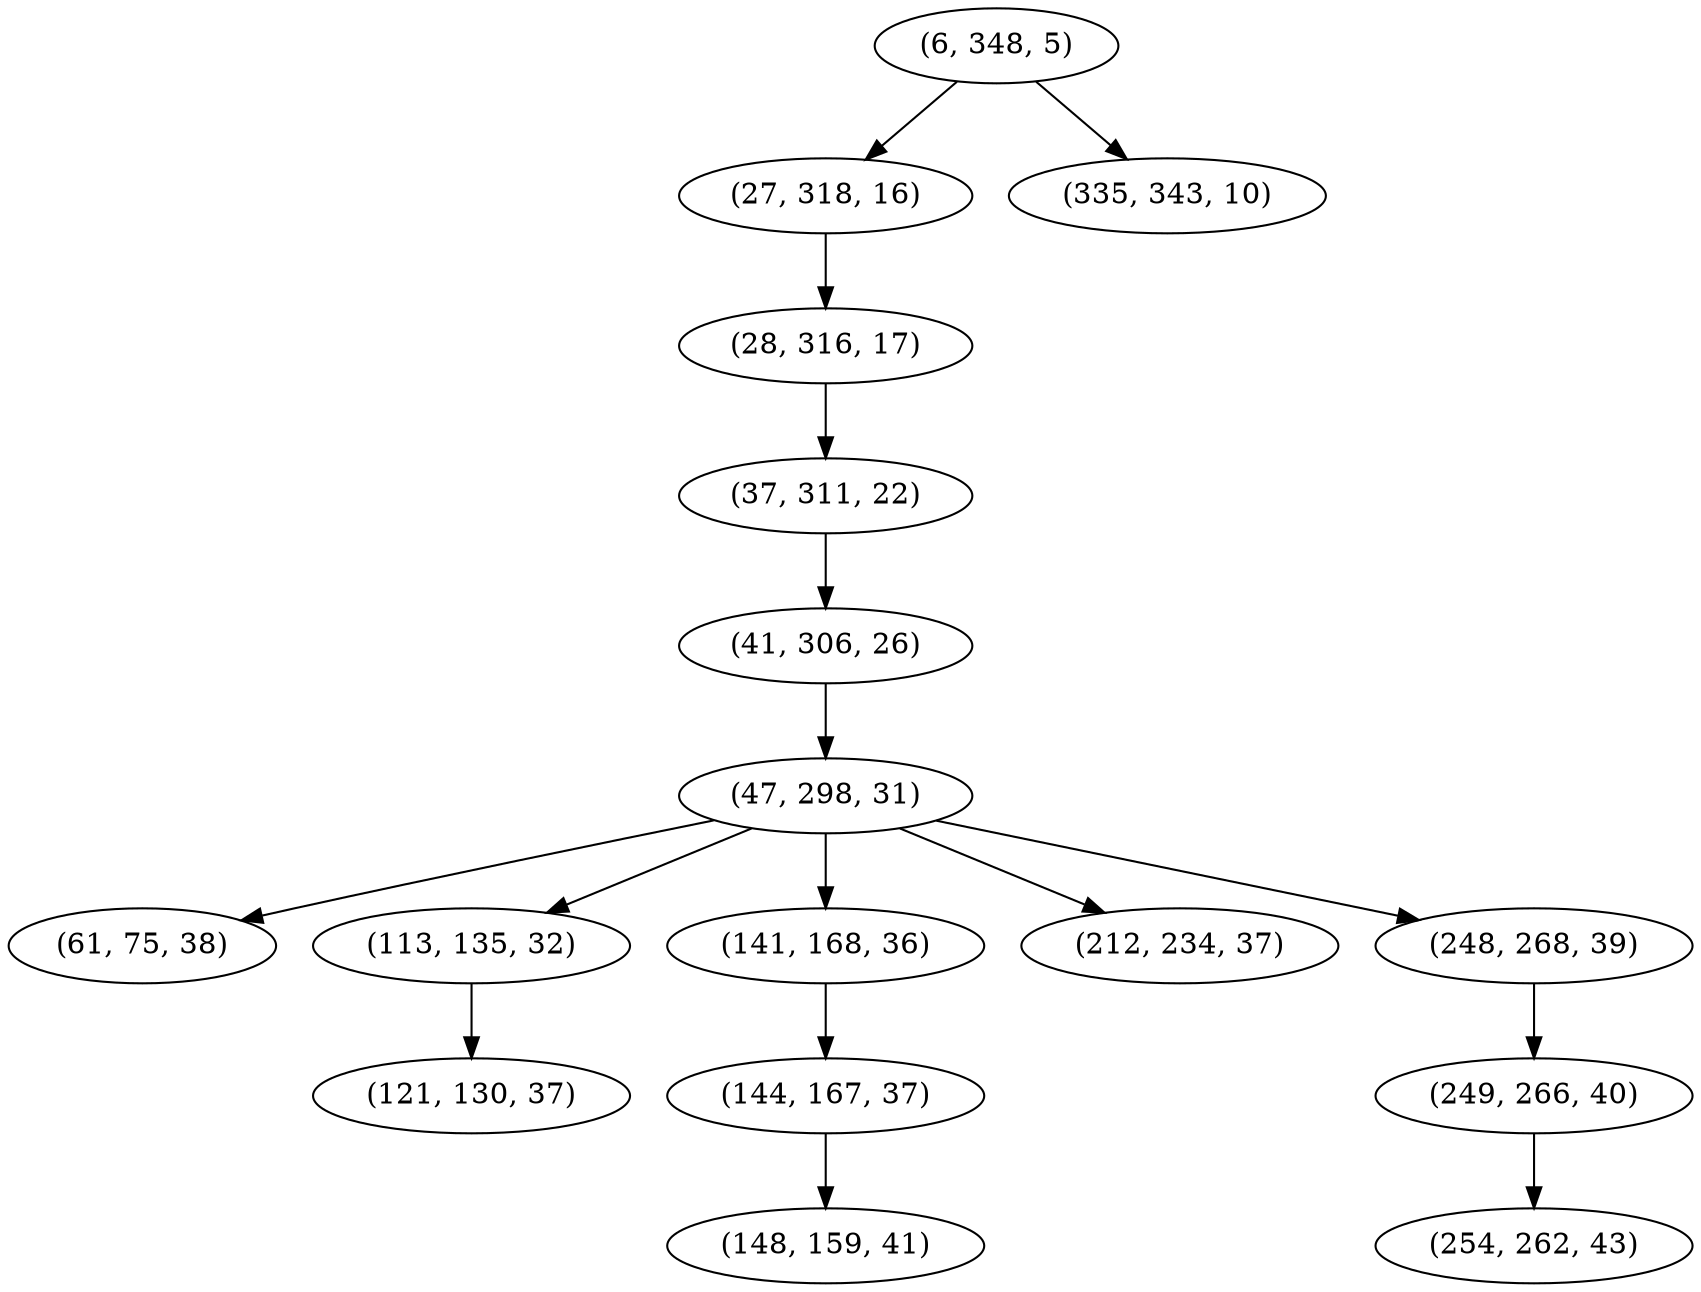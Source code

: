 digraph tree {
    "(6, 348, 5)";
    "(27, 318, 16)";
    "(28, 316, 17)";
    "(37, 311, 22)";
    "(41, 306, 26)";
    "(47, 298, 31)";
    "(61, 75, 38)";
    "(113, 135, 32)";
    "(121, 130, 37)";
    "(141, 168, 36)";
    "(144, 167, 37)";
    "(148, 159, 41)";
    "(212, 234, 37)";
    "(248, 268, 39)";
    "(249, 266, 40)";
    "(254, 262, 43)";
    "(335, 343, 10)";
    "(6, 348, 5)" -> "(27, 318, 16)";
    "(6, 348, 5)" -> "(335, 343, 10)";
    "(27, 318, 16)" -> "(28, 316, 17)";
    "(28, 316, 17)" -> "(37, 311, 22)";
    "(37, 311, 22)" -> "(41, 306, 26)";
    "(41, 306, 26)" -> "(47, 298, 31)";
    "(47, 298, 31)" -> "(61, 75, 38)";
    "(47, 298, 31)" -> "(113, 135, 32)";
    "(47, 298, 31)" -> "(141, 168, 36)";
    "(47, 298, 31)" -> "(212, 234, 37)";
    "(47, 298, 31)" -> "(248, 268, 39)";
    "(113, 135, 32)" -> "(121, 130, 37)";
    "(141, 168, 36)" -> "(144, 167, 37)";
    "(144, 167, 37)" -> "(148, 159, 41)";
    "(248, 268, 39)" -> "(249, 266, 40)";
    "(249, 266, 40)" -> "(254, 262, 43)";
}
